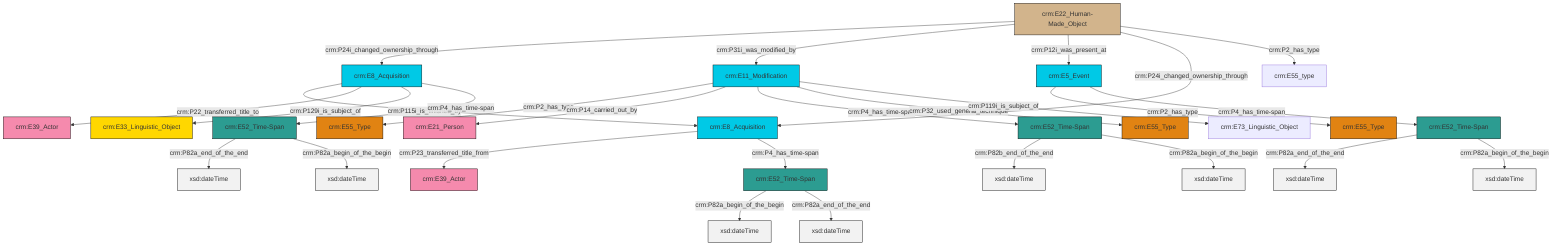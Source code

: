 graph TD
classDef Literal fill:#f2f2f2,stroke:#000000;
classDef CRM_Entity fill:#FFFFFF,stroke:#000000;
classDef Temporal_Entity fill:#00C9E6, stroke:#000000;
classDef Type fill:#E18312, stroke:#000000;
classDef Time-Span fill:#2C9C91, stroke:#000000;
classDef Appellation fill:#FFEB7F, stroke:#000000;
classDef Place fill:#008836, stroke:#000000;
classDef Persistent_Item fill:#B266B2, stroke:#000000;
classDef Conceptual_Object fill:#FFD700, stroke:#000000;
classDef Physical_Thing fill:#D2B48C, stroke:#000000;
classDef Actor fill:#f58aad, stroke:#000000;
classDef PC_Classes fill:#4ce600, stroke:#000000;
classDef Multi fill:#cccccc,stroke:#000000;

4["crm:E11_Modification"]:::Temporal_Entity -->|crm:P2_has_type| 5["crm:E55_Type"]:::Type
10["crm:E22_Human-Made_Object"]:::Physical_Thing -->|crm:P24i_changed_ownership_through| 0["crm:E8_Acquisition"]:::Temporal_Entity
13["crm:E52_Time-Span"]:::Time-Span -->|crm:P82a_begin_of_the_begin| 14[xsd:dateTime]:::Literal
10["crm:E22_Human-Made_Object"]:::Physical_Thing -->|crm:P31i_was_modified_by| 4["crm:E11_Modification"]:::Temporal_Entity
0["crm:E8_Acquisition"]:::Temporal_Entity -->|crm:P115i_is_finished_by| 15["crm:E8_Acquisition"]:::Temporal_Entity
10["crm:E22_Human-Made_Object"]:::Physical_Thing -->|crm:P12i_was_present_at| 16["crm:E5_Event"]:::Temporal_Entity
13["crm:E52_Time-Span"]:::Time-Span -->|crm:P82a_end_of_the_end| 17[xsd:dateTime]:::Literal
19["crm:E52_Time-Span"]:::Time-Span -->|crm:P82b_end_of_the_end| 20[xsd:dateTime]:::Literal
10["crm:E22_Human-Made_Object"]:::Physical_Thing -->|crm:P24i_changed_ownership_through| 15["crm:E8_Acquisition"]:::Temporal_Entity
15["crm:E8_Acquisition"]:::Temporal_Entity -->|crm:P23_transferred_title_from| 8["crm:E39_Actor"]:::Actor
4["crm:E11_Modification"]:::Temporal_Entity -->|crm:P14_carried_out_by| 21["crm:E21_Person"]:::Actor
6["crm:E52_Time-Span"]:::Time-Span -->|crm:P82a_end_of_the_end| 22[xsd:dateTime]:::Literal
15["crm:E8_Acquisition"]:::Temporal_Entity -->|crm:P4_has_time-span| 13["crm:E52_Time-Span"]:::Time-Span
16["crm:E5_Event"]:::Temporal_Entity -->|crm:P2_has_type| 23["crm:E55_Type"]:::Type
4["crm:E11_Modification"]:::Temporal_Entity -->|crm:P4_has_time-span| 19["crm:E52_Time-Span"]:::Time-Span
0["crm:E8_Acquisition"]:::Temporal_Entity -->|crm:P22_transferred_title_to| 2["crm:E39_Actor"]:::Actor
0["crm:E8_Acquisition"]:::Temporal_Entity -->|crm:P129i_is_subject_of| 24["crm:E33_Linguistic_Object"]:::Conceptual_Object
16["crm:E5_Event"]:::Temporal_Entity -->|crm:P4_has_time-span| 6["crm:E52_Time-Span"]:::Time-Span
4["crm:E11_Modification"]:::Temporal_Entity -->|crm:P32_used_general_technique| 27["crm:E55_Type"]:::Type
29["crm:E52_Time-Span"]:::Time-Span -->|crm:P82a_end_of_the_end| 30[xsd:dateTime]:::Literal
6["crm:E52_Time-Span"]:::Time-Span -->|crm:P82a_begin_of_the_begin| 31[xsd:dateTime]:::Literal
10["crm:E22_Human-Made_Object"]:::Physical_Thing -->|crm:P2_has_type| 34["crm:E55_type"]:::Default
29["crm:E52_Time-Span"]:::Time-Span -->|crm:P82a_begin_of_the_begin| 35[xsd:dateTime]:::Literal
19["crm:E52_Time-Span"]:::Time-Span -->|crm:P82a_begin_of_the_begin| 37[xsd:dateTime]:::Literal
0["crm:E8_Acquisition"]:::Temporal_Entity -->|crm:P4_has_time-span| 29["crm:E52_Time-Span"]:::Time-Span
4["crm:E11_Modification"]:::Temporal_Entity -->|crm:P119i_is_subject_of| 11["crm:E73_Linguistic_Object"]:::Default
